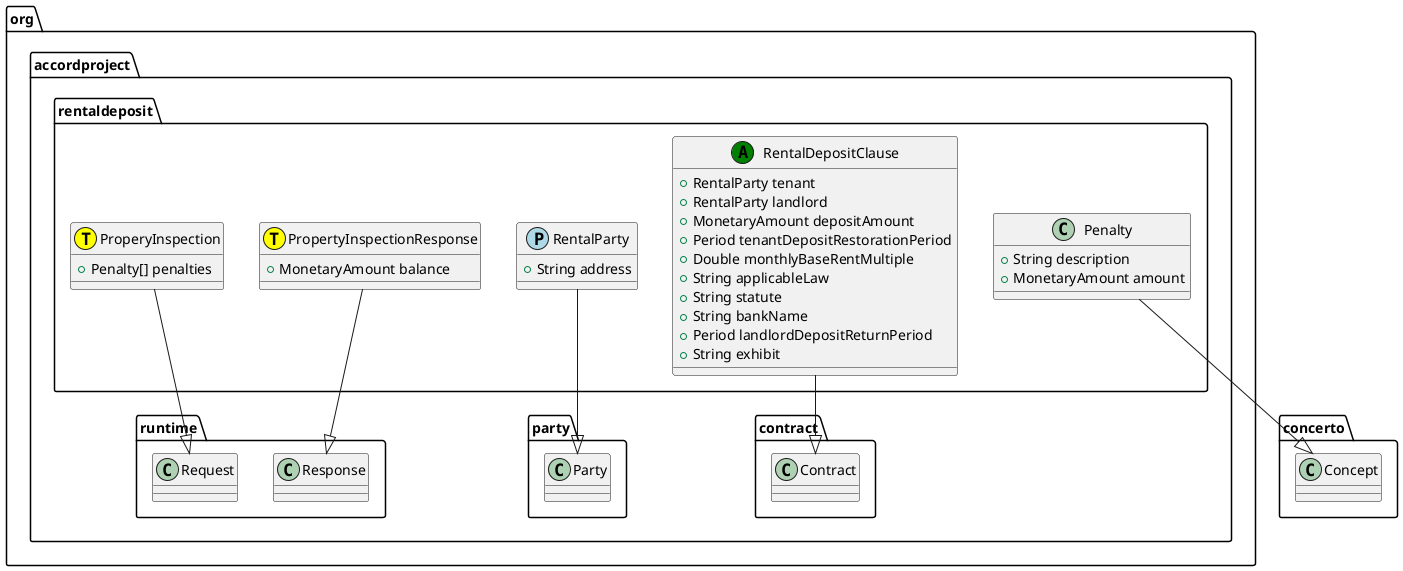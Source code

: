 @startuml
class org.accordproject.rentaldeposit.Penalty {
   + String description
   + MonetaryAmount amount
}
org.accordproject.rentaldeposit.Penalty --|> concerto.Concept
class org.accordproject.rentaldeposit.ProperyInspection << (T,yellow) >> {
   + Penalty[] penalties
}
org.accordproject.rentaldeposit.ProperyInspection --|> org.accordproject.runtime.Request
class org.accordproject.rentaldeposit.PropertyInspectionResponse << (T,yellow) >> {
   + MonetaryAmount balance
}
org.accordproject.rentaldeposit.PropertyInspectionResponse --|> org.accordproject.runtime.Response
class org.accordproject.rentaldeposit.RentalParty << (P,lightblue) >> {
   + String address
}
org.accordproject.rentaldeposit.RentalParty --|> org.accordproject.party.Party
class org.accordproject.rentaldeposit.RentalDepositClause << (A,green) >> {
   + RentalParty tenant
   + RentalParty landlord
   + MonetaryAmount depositAmount
   + Period tenantDepositRestorationPeriod
   + Double monthlyBaseRentMultiple
   + String applicableLaw
   + String statute
   + String bankName
   + Period landlordDepositReturnPeriod
   + String exhibit
}
org.accordproject.rentaldeposit.RentalDepositClause --|> org.accordproject.contract.Contract
@enduml
